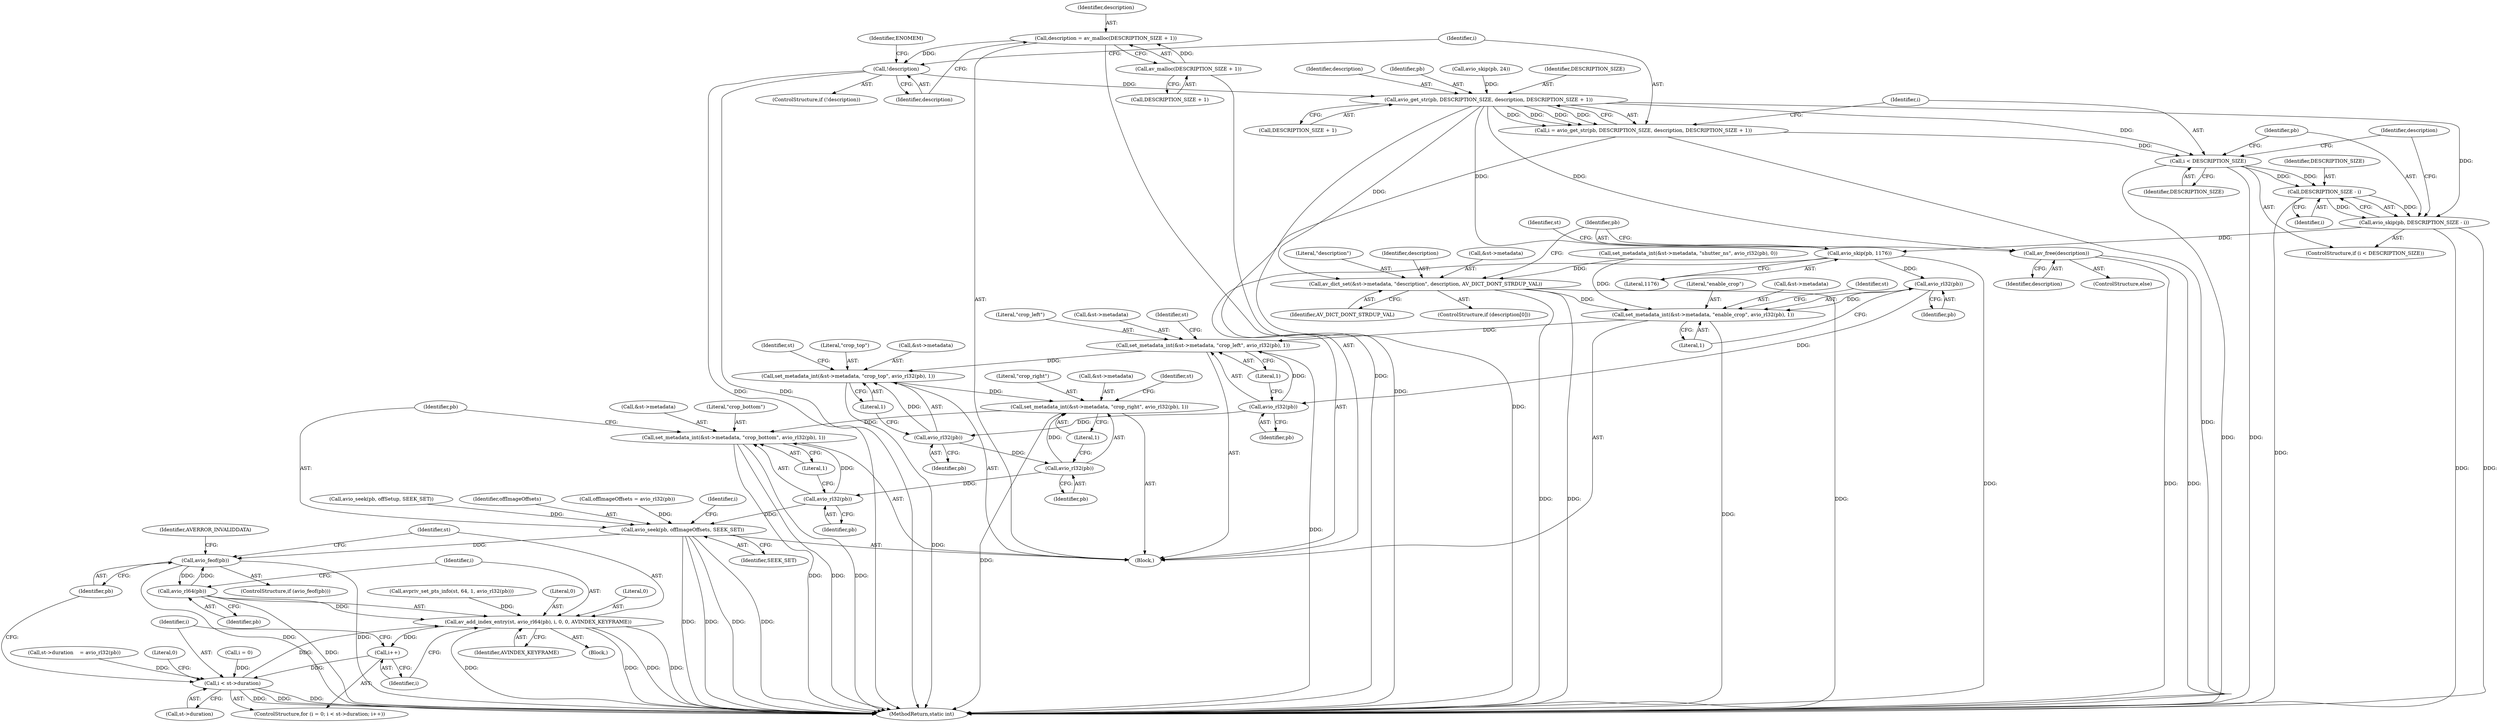 digraph "0_FFmpeg_7e80b63ecd259d69d383623e75b318bf2bd491f6@API" {
"1000656" [label="(Call,description = av_malloc(DESCRIPTION_SIZE + 1))"];
"1000658" [label="(Call,av_malloc(DESCRIPTION_SIZE + 1))"];
"1000663" [label="(Call,!description)"];
"1000670" [label="(Call,avio_get_str(pb, DESCRIPTION_SIZE, description, DESCRIPTION_SIZE + 1))"];
"1000668" [label="(Call,i = avio_get_str(pb, DESCRIPTION_SIZE, description, DESCRIPTION_SIZE + 1))"];
"1000678" [label="(Call,i < DESCRIPTION_SIZE)"];
"1000683" [label="(Call,DESCRIPTION_SIZE - i)"];
"1000681" [label="(Call,avio_skip(pb, DESCRIPTION_SIZE - i))"];
"1000701" [label="(Call,avio_skip(pb, 1176))"];
"1000710" [label="(Call,avio_rl32(pb))"];
"1000704" [label="(Call,set_metadata_int(&st->metadata, \"enable_crop\", avio_rl32(pb), 1))"];
"1000713" [label="(Call,set_metadata_int(&st->metadata, \"crop_left\", avio_rl32(pb), 1))"];
"1000722" [label="(Call,set_metadata_int(&st->metadata, \"crop_top\", avio_rl32(pb), 1))"];
"1000731" [label="(Call,set_metadata_int(&st->metadata, \"crop_right\", avio_rl32(pb), 1))"];
"1000740" [label="(Call,set_metadata_int(&st->metadata, \"crop_bottom\", avio_rl32(pb), 1))"];
"1000719" [label="(Call,avio_rl32(pb))"];
"1000728" [label="(Call,avio_rl32(pb))"];
"1000737" [label="(Call,avio_rl32(pb))"];
"1000746" [label="(Call,avio_rl32(pb))"];
"1000749" [label="(Call,avio_seek(pb, offImageOffsets, SEEK_SET))"];
"1000766" [label="(Call,avio_feof(pb))"];
"1000772" [label="(Call,avio_rl64(pb))"];
"1000770" [label="(Call,av_add_index_entry(st, avio_rl64(pb), i, 0, 0, AVINDEX_KEYFRAME))"];
"1000762" [label="(Call,i++)"];
"1000757" [label="(Call,i < st->duration)"];
"1000690" [label="(Call,av_dict_set(&st->metadata, \"description\", description, AV_DICT_DONT_STRDUP_VAL))"];
"1000699" [label="(Call,av_free(description))"];
"1000714" [label="(Call,&st->metadata)"];
"1000711" [label="(Identifier,pb)"];
"1000311" [label="(Call,avio_seek(pb, offSetup, SEEK_SET))"];
"1000741" [label="(Call,&st->metadata)"];
"1000681" [label="(Call,avio_skip(pb, DESCRIPTION_SIZE - i))"];
"1000696" [label="(Identifier,description)"];
"1000671" [label="(Identifier,pb)"];
"1000213" [label="(Call,offImageOffsets = avio_rl32(pb))"];
"1000729" [label="(Identifier,pb)"];
"1000695" [label="(Literal,\"description\")"];
"1000688" [label="(Identifier,description)"];
"1000747" [label="(Identifier,pb)"];
"1000664" [label="(Identifier,description)"];
"1000678" [label="(Call,i < DESCRIPTION_SIZE)"];
"1000732" [label="(Call,&st->metadata)"];
"1000690" [label="(Call,av_dict_set(&st->metadata, \"description\", description, AV_DICT_DONT_STRDUP_VAL))"];
"1000753" [label="(ControlStructure,for (i = 0; i < st->duration; i++))"];
"1000780" [label="(MethodReturn,static int)"];
"1000762" [label="(Call,i++)"];
"1000669" [label="(Identifier,i)"];
"1000709" [label="(Literal,\"enable_crop\")"];
"1000123" [label="(Block,)"];
"1000685" [label="(Identifier,i)"];
"1000772" [label="(Call,avio_rl64(pb))"];
"1000755" [label="(Identifier,i)"];
"1000734" [label="(Identifier,st)"];
"1000758" [label="(Identifier,i)"];
"1000683" [label="(Call,DESCRIPTION_SIZE - i)"];
"1000766" [label="(Call,avio_feof(pb))"];
"1000738" [label="(Identifier,pb)"];
"1000700" [label="(Identifier,description)"];
"1000367" [label="(Call,avpriv_set_pts_info(st, 64, 1, avio_rl32(pb)))"];
"1000653" [label="(Call,avio_skip(pb, 24))"];
"1000752" [label="(Identifier,SEEK_SET)"];
"1000769" [label="(Identifier,AVERROR_INVALIDDATA)"];
"1000719" [label="(Call,avio_rl32(pb))"];
"1000712" [label="(Literal,1)"];
"1000740" [label="(Call,set_metadata_int(&st->metadata, \"crop_bottom\", avio_rl32(pb), 1))"];
"1000672" [label="(Identifier,DESCRIPTION_SIZE)"];
"1000765" [label="(ControlStructure,if (avio_feof(pb)))"];
"1000707" [label="(Identifier,st)"];
"1000725" [label="(Identifier,st)"];
"1000702" [label="(Identifier,pb)"];
"1000682" [label="(Identifier,pb)"];
"1000644" [label="(Call,set_metadata_int(&st->metadata, \"shutter_ns\", avio_rl32(pb), 0))"];
"1000731" [label="(Call,set_metadata_int(&st->metadata, \"crop_right\", avio_rl32(pb), 1))"];
"1000748" [label="(Literal,1)"];
"1000703" [label="(Literal,1176)"];
"1000670" [label="(Call,avio_get_str(pb, DESCRIPTION_SIZE, description, DESCRIPTION_SIZE + 1))"];
"1000728" [label="(Call,avio_rl32(pb))"];
"1000677" [label="(ControlStructure,if (i < DESCRIPTION_SIZE))"];
"1000658" [label="(Call,av_malloc(DESCRIPTION_SIZE + 1))"];
"1000779" [label="(Literal,0)"];
"1000721" [label="(Literal,1)"];
"1000771" [label="(Identifier,st)"];
"1000710" [label="(Call,avio_rl32(pb))"];
"1000737" [label="(Call,avio_rl32(pb))"];
"1000763" [label="(Identifier,i)"];
"1000730" [label="(Literal,1)"];
"1000749" [label="(Call,avio_seek(pb, offImageOffsets, SEEK_SET))"];
"1000767" [label="(Identifier,pb)"];
"1000722" [label="(Call,set_metadata_int(&st->metadata, \"crop_top\", avio_rl32(pb), 1))"];
"1000777" [label="(Identifier,AVINDEX_KEYFRAME)"];
"1000656" [label="(Call,description = av_malloc(DESCRIPTION_SIZE + 1))"];
"1000776" [label="(Literal,0)"];
"1000699" [label="(Call,av_free(description))"];
"1000679" [label="(Identifier,i)"];
"1000713" [label="(Call,set_metadata_int(&st->metadata, \"crop_left\", avio_rl32(pb), 1))"];
"1000757" [label="(Call,i < st->duration)"];
"1000704" [label="(Call,set_metadata_int(&st->metadata, \"enable_crop\", avio_rl32(pb), 1))"];
"1000684" [label="(Identifier,DESCRIPTION_SIZE)"];
"1000745" [label="(Literal,\"crop_bottom\")"];
"1000657" [label="(Identifier,description)"];
"1000705" [label="(Call,&st->metadata)"];
"1000663" [label="(Call,!description)"];
"1000774" [label="(Identifier,i)"];
"1000662" [label="(ControlStructure,if (!description))"];
"1000686" [label="(ControlStructure,if (description[0]))"];
"1000697" [label="(Identifier,AV_DICT_DONT_STRDUP_VAL)"];
"1000680" [label="(Identifier,DESCRIPTION_SIZE)"];
"1000759" [label="(Call,st->duration)"];
"1000667" [label="(Identifier,ENOMEM)"];
"1000674" [label="(Call,DESCRIPTION_SIZE + 1)"];
"1000750" [label="(Identifier,pb)"];
"1000691" [label="(Call,&st->metadata)"];
"1000739" [label="(Literal,1)"];
"1000718" [label="(Literal,\"crop_left\")"];
"1000727" [label="(Literal,\"crop_top\")"];
"1000775" [label="(Literal,0)"];
"1000701" [label="(Call,avio_skip(pb, 1176))"];
"1000698" [label="(ControlStructure,else)"];
"1000751" [label="(Identifier,offImageOffsets)"];
"1000716" [label="(Identifier,st)"];
"1000743" [label="(Identifier,st)"];
"1000754" [label="(Call,i = 0)"];
"1000764" [label="(Block,)"];
"1000659" [label="(Call,DESCRIPTION_SIZE + 1)"];
"1000723" [label="(Call,&st->metadata)"];
"1000746" [label="(Call,avio_rl32(pb))"];
"1000736" [label="(Literal,\"crop_right\")"];
"1000673" [label="(Identifier,description)"];
"1000668" [label="(Call,i = avio_get_str(pb, DESCRIPTION_SIZE, description, DESCRIPTION_SIZE + 1))"];
"1000199" [label="(Call,st->duration    = avio_rl32(pb))"];
"1000770" [label="(Call,av_add_index_entry(st, avio_rl64(pb), i, 0, 0, AVINDEX_KEYFRAME))"];
"1000773" [label="(Identifier,pb)"];
"1000720" [label="(Identifier,pb)"];
"1000656" -> "1000123"  [label="AST: "];
"1000656" -> "1000658"  [label="CFG: "];
"1000657" -> "1000656"  [label="AST: "];
"1000658" -> "1000656"  [label="AST: "];
"1000664" -> "1000656"  [label="CFG: "];
"1000656" -> "1000780"  [label="DDG: "];
"1000658" -> "1000656"  [label="DDG: "];
"1000656" -> "1000663"  [label="DDG: "];
"1000658" -> "1000659"  [label="CFG: "];
"1000659" -> "1000658"  [label="AST: "];
"1000658" -> "1000780"  [label="DDG: "];
"1000663" -> "1000662"  [label="AST: "];
"1000663" -> "1000664"  [label="CFG: "];
"1000664" -> "1000663"  [label="AST: "];
"1000667" -> "1000663"  [label="CFG: "];
"1000669" -> "1000663"  [label="CFG: "];
"1000663" -> "1000780"  [label="DDG: "];
"1000663" -> "1000780"  [label="DDG: "];
"1000663" -> "1000670"  [label="DDG: "];
"1000670" -> "1000668"  [label="AST: "];
"1000670" -> "1000674"  [label="CFG: "];
"1000671" -> "1000670"  [label="AST: "];
"1000672" -> "1000670"  [label="AST: "];
"1000673" -> "1000670"  [label="AST: "];
"1000674" -> "1000670"  [label="AST: "];
"1000668" -> "1000670"  [label="CFG: "];
"1000670" -> "1000780"  [label="DDG: "];
"1000670" -> "1000668"  [label="DDG: "];
"1000670" -> "1000668"  [label="DDG: "];
"1000670" -> "1000668"  [label="DDG: "];
"1000670" -> "1000668"  [label="DDG: "];
"1000653" -> "1000670"  [label="DDG: "];
"1000670" -> "1000678"  [label="DDG: "];
"1000670" -> "1000681"  [label="DDG: "];
"1000670" -> "1000690"  [label="DDG: "];
"1000670" -> "1000699"  [label="DDG: "];
"1000670" -> "1000701"  [label="DDG: "];
"1000668" -> "1000123"  [label="AST: "];
"1000669" -> "1000668"  [label="AST: "];
"1000679" -> "1000668"  [label="CFG: "];
"1000668" -> "1000780"  [label="DDG: "];
"1000668" -> "1000678"  [label="DDG: "];
"1000678" -> "1000677"  [label="AST: "];
"1000678" -> "1000680"  [label="CFG: "];
"1000679" -> "1000678"  [label="AST: "];
"1000680" -> "1000678"  [label="AST: "];
"1000682" -> "1000678"  [label="CFG: "];
"1000688" -> "1000678"  [label="CFG: "];
"1000678" -> "1000780"  [label="DDG: "];
"1000678" -> "1000780"  [label="DDG: "];
"1000678" -> "1000683"  [label="DDG: "];
"1000678" -> "1000683"  [label="DDG: "];
"1000683" -> "1000681"  [label="AST: "];
"1000683" -> "1000685"  [label="CFG: "];
"1000684" -> "1000683"  [label="AST: "];
"1000685" -> "1000683"  [label="AST: "];
"1000681" -> "1000683"  [label="CFG: "];
"1000683" -> "1000780"  [label="DDG: "];
"1000683" -> "1000681"  [label="DDG: "];
"1000683" -> "1000681"  [label="DDG: "];
"1000681" -> "1000677"  [label="AST: "];
"1000682" -> "1000681"  [label="AST: "];
"1000688" -> "1000681"  [label="CFG: "];
"1000681" -> "1000780"  [label="DDG: "];
"1000681" -> "1000780"  [label="DDG: "];
"1000681" -> "1000701"  [label="DDG: "];
"1000701" -> "1000123"  [label="AST: "];
"1000701" -> "1000703"  [label="CFG: "];
"1000702" -> "1000701"  [label="AST: "];
"1000703" -> "1000701"  [label="AST: "];
"1000707" -> "1000701"  [label="CFG: "];
"1000701" -> "1000780"  [label="DDG: "];
"1000701" -> "1000710"  [label="DDG: "];
"1000710" -> "1000704"  [label="AST: "];
"1000710" -> "1000711"  [label="CFG: "];
"1000711" -> "1000710"  [label="AST: "];
"1000712" -> "1000710"  [label="CFG: "];
"1000710" -> "1000704"  [label="DDG: "];
"1000710" -> "1000719"  [label="DDG: "];
"1000704" -> "1000123"  [label="AST: "];
"1000704" -> "1000712"  [label="CFG: "];
"1000705" -> "1000704"  [label="AST: "];
"1000709" -> "1000704"  [label="AST: "];
"1000712" -> "1000704"  [label="AST: "];
"1000716" -> "1000704"  [label="CFG: "];
"1000704" -> "1000780"  [label="DDG: "];
"1000644" -> "1000704"  [label="DDG: "];
"1000690" -> "1000704"  [label="DDG: "];
"1000704" -> "1000713"  [label="DDG: "];
"1000713" -> "1000123"  [label="AST: "];
"1000713" -> "1000721"  [label="CFG: "];
"1000714" -> "1000713"  [label="AST: "];
"1000718" -> "1000713"  [label="AST: "];
"1000719" -> "1000713"  [label="AST: "];
"1000721" -> "1000713"  [label="AST: "];
"1000725" -> "1000713"  [label="CFG: "];
"1000713" -> "1000780"  [label="DDG: "];
"1000719" -> "1000713"  [label="DDG: "];
"1000713" -> "1000722"  [label="DDG: "];
"1000722" -> "1000123"  [label="AST: "];
"1000722" -> "1000730"  [label="CFG: "];
"1000723" -> "1000722"  [label="AST: "];
"1000727" -> "1000722"  [label="AST: "];
"1000728" -> "1000722"  [label="AST: "];
"1000730" -> "1000722"  [label="AST: "];
"1000734" -> "1000722"  [label="CFG: "];
"1000722" -> "1000780"  [label="DDG: "];
"1000728" -> "1000722"  [label="DDG: "];
"1000722" -> "1000731"  [label="DDG: "];
"1000731" -> "1000123"  [label="AST: "];
"1000731" -> "1000739"  [label="CFG: "];
"1000732" -> "1000731"  [label="AST: "];
"1000736" -> "1000731"  [label="AST: "];
"1000737" -> "1000731"  [label="AST: "];
"1000739" -> "1000731"  [label="AST: "];
"1000743" -> "1000731"  [label="CFG: "];
"1000731" -> "1000780"  [label="DDG: "];
"1000737" -> "1000731"  [label="DDG: "];
"1000731" -> "1000740"  [label="DDG: "];
"1000740" -> "1000123"  [label="AST: "];
"1000740" -> "1000748"  [label="CFG: "];
"1000741" -> "1000740"  [label="AST: "];
"1000745" -> "1000740"  [label="AST: "];
"1000746" -> "1000740"  [label="AST: "];
"1000748" -> "1000740"  [label="AST: "];
"1000750" -> "1000740"  [label="CFG: "];
"1000740" -> "1000780"  [label="DDG: "];
"1000740" -> "1000780"  [label="DDG: "];
"1000740" -> "1000780"  [label="DDG: "];
"1000746" -> "1000740"  [label="DDG: "];
"1000719" -> "1000720"  [label="CFG: "];
"1000720" -> "1000719"  [label="AST: "];
"1000721" -> "1000719"  [label="CFG: "];
"1000719" -> "1000728"  [label="DDG: "];
"1000728" -> "1000729"  [label="CFG: "];
"1000729" -> "1000728"  [label="AST: "];
"1000730" -> "1000728"  [label="CFG: "];
"1000728" -> "1000737"  [label="DDG: "];
"1000737" -> "1000738"  [label="CFG: "];
"1000738" -> "1000737"  [label="AST: "];
"1000739" -> "1000737"  [label="CFG: "];
"1000737" -> "1000746"  [label="DDG: "];
"1000746" -> "1000747"  [label="CFG: "];
"1000747" -> "1000746"  [label="AST: "];
"1000748" -> "1000746"  [label="CFG: "];
"1000746" -> "1000749"  [label="DDG: "];
"1000749" -> "1000123"  [label="AST: "];
"1000749" -> "1000752"  [label="CFG: "];
"1000750" -> "1000749"  [label="AST: "];
"1000751" -> "1000749"  [label="AST: "];
"1000752" -> "1000749"  [label="AST: "];
"1000755" -> "1000749"  [label="CFG: "];
"1000749" -> "1000780"  [label="DDG: "];
"1000749" -> "1000780"  [label="DDG: "];
"1000749" -> "1000780"  [label="DDG: "];
"1000749" -> "1000780"  [label="DDG: "];
"1000213" -> "1000749"  [label="DDG: "];
"1000311" -> "1000749"  [label="DDG: "];
"1000749" -> "1000766"  [label="DDG: "];
"1000766" -> "1000765"  [label="AST: "];
"1000766" -> "1000767"  [label="CFG: "];
"1000767" -> "1000766"  [label="AST: "];
"1000769" -> "1000766"  [label="CFG: "];
"1000771" -> "1000766"  [label="CFG: "];
"1000766" -> "1000780"  [label="DDG: "];
"1000766" -> "1000780"  [label="DDG: "];
"1000772" -> "1000766"  [label="DDG: "];
"1000766" -> "1000772"  [label="DDG: "];
"1000772" -> "1000770"  [label="AST: "];
"1000772" -> "1000773"  [label="CFG: "];
"1000773" -> "1000772"  [label="AST: "];
"1000774" -> "1000772"  [label="CFG: "];
"1000772" -> "1000780"  [label="DDG: "];
"1000772" -> "1000770"  [label="DDG: "];
"1000770" -> "1000764"  [label="AST: "];
"1000770" -> "1000777"  [label="CFG: "];
"1000771" -> "1000770"  [label="AST: "];
"1000774" -> "1000770"  [label="AST: "];
"1000775" -> "1000770"  [label="AST: "];
"1000776" -> "1000770"  [label="AST: "];
"1000777" -> "1000770"  [label="AST: "];
"1000763" -> "1000770"  [label="CFG: "];
"1000770" -> "1000780"  [label="DDG: "];
"1000770" -> "1000780"  [label="DDG: "];
"1000770" -> "1000780"  [label="DDG: "];
"1000770" -> "1000780"  [label="DDG: "];
"1000770" -> "1000762"  [label="DDG: "];
"1000367" -> "1000770"  [label="DDG: "];
"1000757" -> "1000770"  [label="DDG: "];
"1000762" -> "1000753"  [label="AST: "];
"1000762" -> "1000763"  [label="CFG: "];
"1000763" -> "1000762"  [label="AST: "];
"1000758" -> "1000762"  [label="CFG: "];
"1000762" -> "1000757"  [label="DDG: "];
"1000757" -> "1000753"  [label="AST: "];
"1000757" -> "1000759"  [label="CFG: "];
"1000758" -> "1000757"  [label="AST: "];
"1000759" -> "1000757"  [label="AST: "];
"1000767" -> "1000757"  [label="CFG: "];
"1000779" -> "1000757"  [label="CFG: "];
"1000757" -> "1000780"  [label="DDG: "];
"1000757" -> "1000780"  [label="DDG: "];
"1000757" -> "1000780"  [label="DDG: "];
"1000754" -> "1000757"  [label="DDG: "];
"1000199" -> "1000757"  [label="DDG: "];
"1000690" -> "1000686"  [label="AST: "];
"1000690" -> "1000697"  [label="CFG: "];
"1000691" -> "1000690"  [label="AST: "];
"1000695" -> "1000690"  [label="AST: "];
"1000696" -> "1000690"  [label="AST: "];
"1000697" -> "1000690"  [label="AST: "];
"1000702" -> "1000690"  [label="CFG: "];
"1000690" -> "1000780"  [label="DDG: "];
"1000690" -> "1000780"  [label="DDG: "];
"1000690" -> "1000780"  [label="DDG: "];
"1000644" -> "1000690"  [label="DDG: "];
"1000699" -> "1000698"  [label="AST: "];
"1000699" -> "1000700"  [label="CFG: "];
"1000700" -> "1000699"  [label="AST: "];
"1000702" -> "1000699"  [label="CFG: "];
"1000699" -> "1000780"  [label="DDG: "];
"1000699" -> "1000780"  [label="DDG: "];
}
